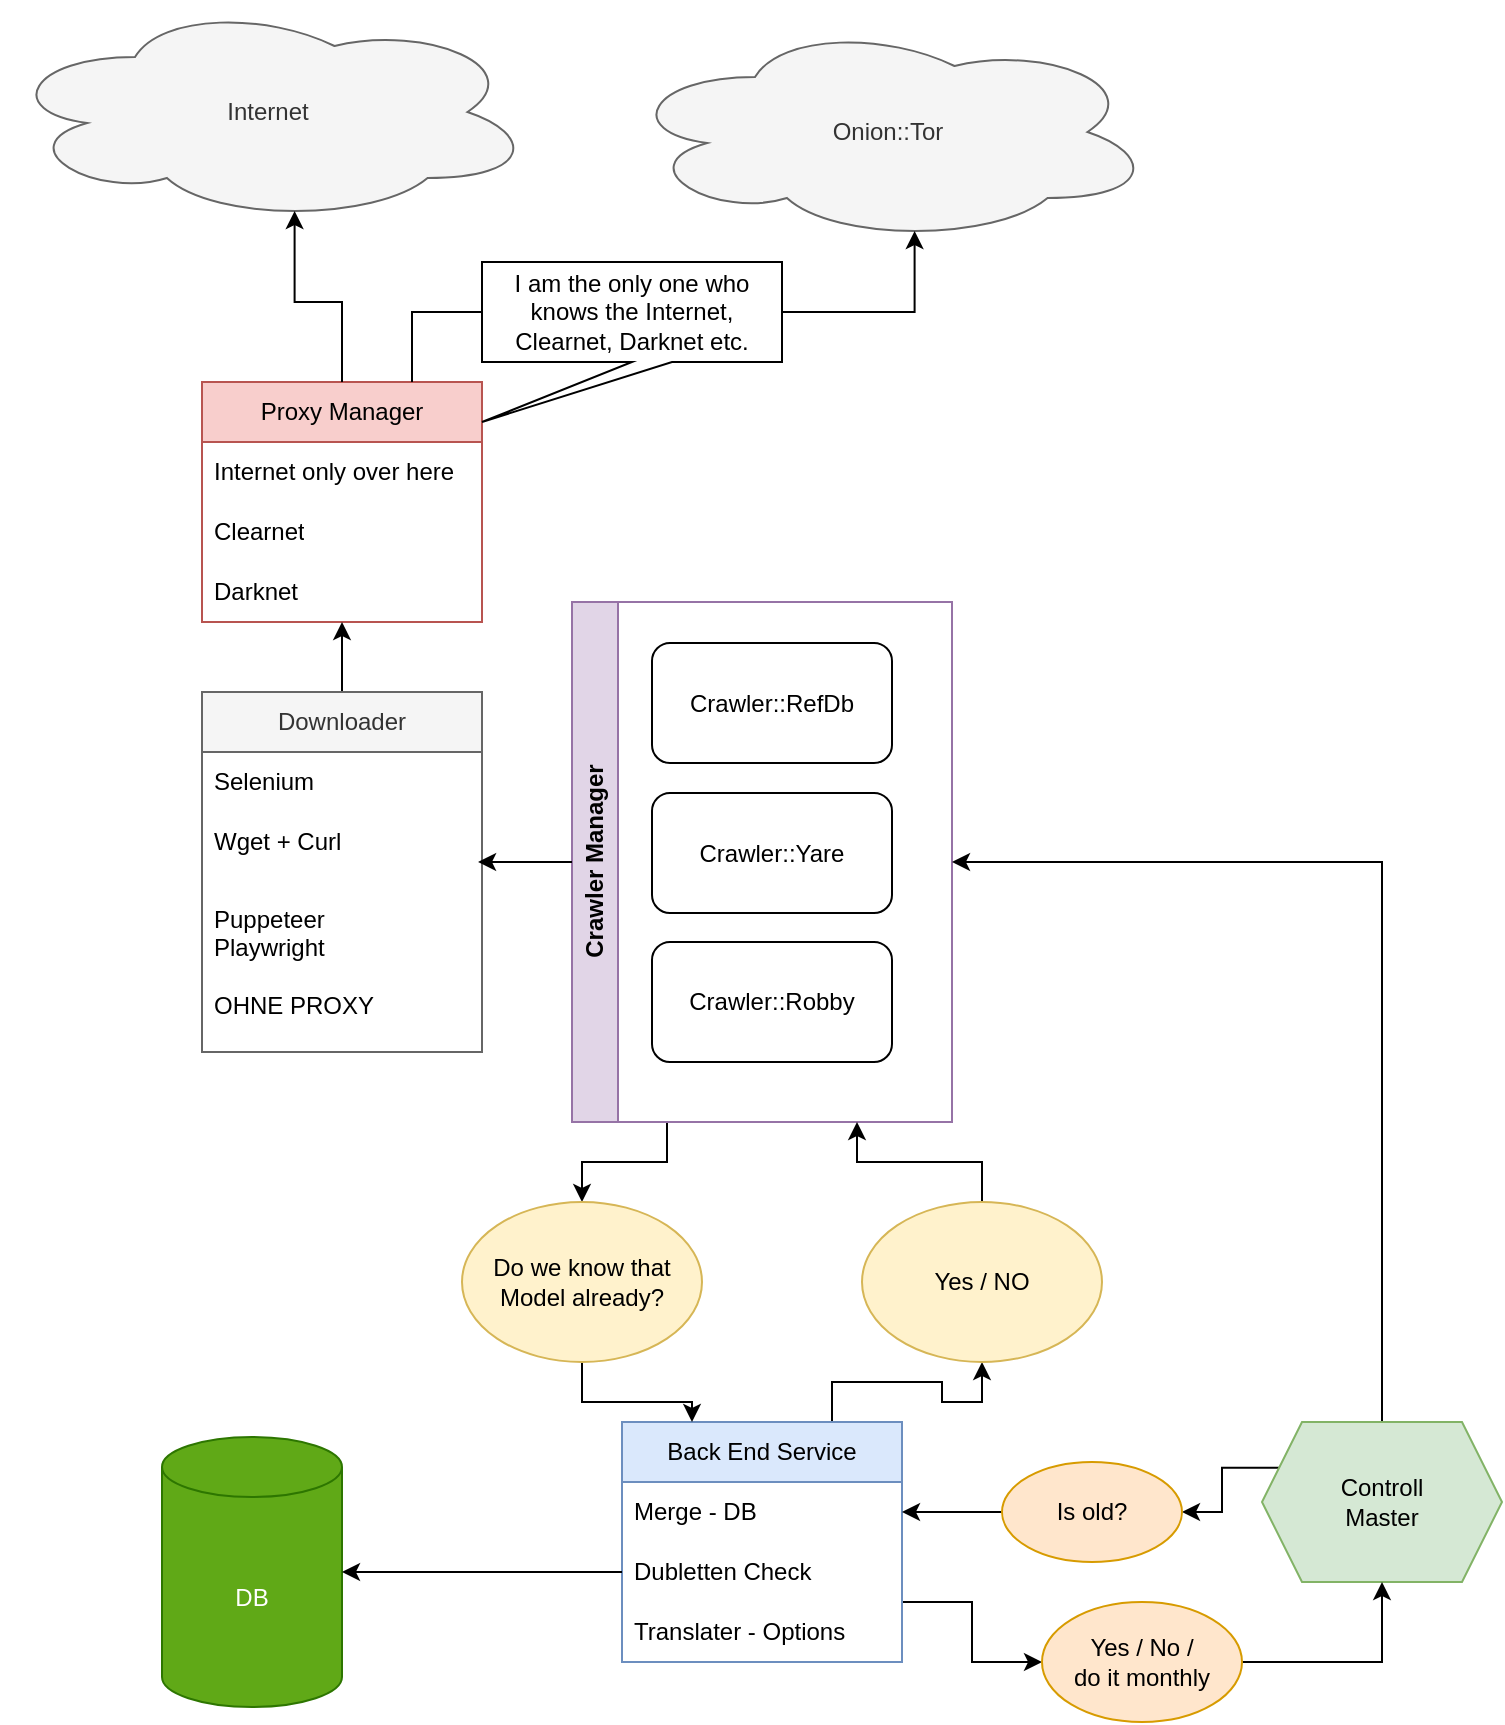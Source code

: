 <mxfile version="26.1.3">
  <diagram name="Seite-1" id="NwNv_DtoI8eIDB9_TWyP">
    <mxGraphModel dx="1434" dy="907" grid="1" gridSize="10" guides="1" tooltips="1" connect="1" arrows="1" fold="1" page="1" pageScale="1" pageWidth="827" pageHeight="1169" math="0" shadow="0">
      <root>
        <mxCell id="0" />
        <mxCell id="1" parent="0" />
        <mxCell id="ddZv8ZJ36pVtcwcPO5fA-1" value="Internet" style="ellipse;shape=cloud;whiteSpace=wrap;html=1;fillColor=#f5f5f5;fontColor=#333333;strokeColor=#666666;" parent="1" vertex="1">
          <mxGeometry x="20" y="40" width="266" height="110" as="geometry" />
        </mxCell>
        <mxCell id="ddZv8ZJ36pVtcwcPO5fA-2" value="Proxy Manager" style="swimlane;fontStyle=0;childLayout=stackLayout;horizontal=1;startSize=30;horizontalStack=0;resizeParent=1;resizeParentMax=0;resizeLast=0;collapsible=1;marginBottom=0;whiteSpace=wrap;html=1;fillColor=#f8cecc;strokeColor=#b85450;" parent="1" vertex="1">
          <mxGeometry x="120" y="230" width="140" height="120" as="geometry" />
        </mxCell>
        <mxCell id="ddZv8ZJ36pVtcwcPO5fA-3" value="Internet only over here" style="text;strokeColor=none;fillColor=none;align=left;verticalAlign=middle;spacingLeft=4;spacingRight=4;overflow=hidden;points=[[0,0.5],[1,0.5]];portConstraint=eastwest;rotatable=0;whiteSpace=wrap;html=1;" parent="ddZv8ZJ36pVtcwcPO5fA-2" vertex="1">
          <mxGeometry y="30" width="140" height="30" as="geometry" />
        </mxCell>
        <mxCell id="ddZv8ZJ36pVtcwcPO5fA-4" value="Clearnet" style="text;strokeColor=none;fillColor=none;align=left;verticalAlign=middle;spacingLeft=4;spacingRight=4;overflow=hidden;points=[[0,0.5],[1,0.5]];portConstraint=eastwest;rotatable=0;whiteSpace=wrap;html=1;" parent="ddZv8ZJ36pVtcwcPO5fA-2" vertex="1">
          <mxGeometry y="60" width="140" height="30" as="geometry" />
        </mxCell>
        <mxCell id="ddZv8ZJ36pVtcwcPO5fA-5" value="Darknet" style="text;strokeColor=none;fillColor=none;align=left;verticalAlign=middle;spacingLeft=4;spacingRight=4;overflow=hidden;points=[[0,0.5],[1,0.5]];portConstraint=eastwest;rotatable=0;whiteSpace=wrap;html=1;" parent="ddZv8ZJ36pVtcwcPO5fA-2" vertex="1">
          <mxGeometry y="90" width="140" height="30" as="geometry" />
        </mxCell>
        <mxCell id="kVSyI8q-SZEXS-Bb-WH7-1" style="edgeStyle=orthogonalEdgeStyle;rounded=0;orthogonalLoop=1;jettySize=auto;html=1;exitX=0.5;exitY=0;exitDx=0;exitDy=0;entryX=0.55;entryY=0.95;entryDx=0;entryDy=0;entryPerimeter=0;" parent="1" source="ddZv8ZJ36pVtcwcPO5fA-2" target="ddZv8ZJ36pVtcwcPO5fA-1" edge="1">
          <mxGeometry relative="1" as="geometry" />
        </mxCell>
        <mxCell id="kVSyI8q-SZEXS-Bb-WH7-6" style="edgeStyle=orthogonalEdgeStyle;rounded=0;orthogonalLoop=1;jettySize=auto;html=1;exitX=0.5;exitY=0;exitDx=0;exitDy=0;entryX=0.5;entryY=1;entryDx=0;entryDy=0;" parent="1" source="kVSyI8q-SZEXS-Bb-WH7-2" target="ddZv8ZJ36pVtcwcPO5fA-2" edge="1">
          <mxGeometry relative="1" as="geometry" />
        </mxCell>
        <mxCell id="kVSyI8q-SZEXS-Bb-WH7-2" value="Downloader" style="swimlane;fontStyle=0;childLayout=stackLayout;horizontal=1;startSize=30;horizontalStack=0;resizeParent=1;resizeParentMax=0;resizeLast=0;collapsible=1;marginBottom=0;whiteSpace=wrap;html=1;fillColor=#f5f5f5;fontColor=#333333;strokeColor=#666666;" parent="1" vertex="1">
          <mxGeometry x="120" y="385" width="140" height="180" as="geometry" />
        </mxCell>
        <mxCell id="kVSyI8q-SZEXS-Bb-WH7-3" value="Selenium" style="text;strokeColor=none;fillColor=none;align=left;verticalAlign=middle;spacingLeft=4;spacingRight=4;overflow=hidden;points=[[0,0.5],[1,0.5]];portConstraint=eastwest;rotatable=0;whiteSpace=wrap;html=1;" parent="kVSyI8q-SZEXS-Bb-WH7-2" vertex="1">
          <mxGeometry y="30" width="140" height="30" as="geometry" />
        </mxCell>
        <mxCell id="kVSyI8q-SZEXS-Bb-WH7-4" value="Wget + Curl" style="text;strokeColor=none;fillColor=none;align=left;verticalAlign=middle;spacingLeft=4;spacingRight=4;overflow=hidden;points=[[0,0.5],[1,0.5]];portConstraint=eastwest;rotatable=0;whiteSpace=wrap;html=1;" parent="kVSyI8q-SZEXS-Bb-WH7-2" vertex="1">
          <mxGeometry y="60" width="140" height="30" as="geometry" />
        </mxCell>
        <mxCell id="kVSyI8q-SZEXS-Bb-WH7-5" value="&lt;div&gt;Puppeteer&lt;/div&gt;&lt;div&gt;Playwright&lt;/div&gt;&lt;div&gt;&lt;br&gt;&lt;/div&gt;OHNE PROXY" style="text;strokeColor=none;fillColor=none;align=left;verticalAlign=middle;spacingLeft=4;spacingRight=4;overflow=hidden;points=[[0,0.5],[1,0.5]];portConstraint=eastwest;rotatable=0;whiteSpace=wrap;html=1;" parent="kVSyI8q-SZEXS-Bb-WH7-2" vertex="1">
          <mxGeometry y="90" width="140" height="90" as="geometry" />
        </mxCell>
        <mxCell id="kVSyI8q-SZEXS-Bb-WH7-34" style="edgeStyle=orthogonalEdgeStyle;rounded=0;orthogonalLoop=1;jettySize=auto;html=1;exitX=0.75;exitY=0;exitDx=0;exitDy=0;entryX=0.5;entryY=1;entryDx=0;entryDy=0;" parent="1" source="kVSyI8q-SZEXS-Bb-WH7-7" target="kVSyI8q-SZEXS-Bb-WH7-33" edge="1">
          <mxGeometry relative="1" as="geometry" />
        </mxCell>
        <mxCell id="kVSyI8q-SZEXS-Bb-WH7-48" style="edgeStyle=orthogonalEdgeStyle;rounded=0;orthogonalLoop=1;jettySize=auto;html=1;exitX=1;exitY=0.75;exitDx=0;exitDy=0;entryX=0;entryY=0.5;entryDx=0;entryDy=0;" parent="1" source="kVSyI8q-SZEXS-Bb-WH7-7" target="kVSyI8q-SZEXS-Bb-WH7-47" edge="1">
          <mxGeometry relative="1" as="geometry" />
        </mxCell>
        <mxCell id="kVSyI8q-SZEXS-Bb-WH7-7" value="Back End Service" style="swimlane;fontStyle=0;childLayout=stackLayout;horizontal=1;startSize=30;horizontalStack=0;resizeParent=1;resizeParentMax=0;resizeLast=0;collapsible=1;marginBottom=0;whiteSpace=wrap;html=1;fillColor=#dae8fc;strokeColor=#6c8ebf;" parent="1" vertex="1">
          <mxGeometry x="330" y="750" width="140" height="120" as="geometry" />
        </mxCell>
        <mxCell id="kVSyI8q-SZEXS-Bb-WH7-8" value="Merge - DB" style="text;strokeColor=none;fillColor=none;align=left;verticalAlign=middle;spacingLeft=4;spacingRight=4;overflow=hidden;points=[[0,0.5],[1,0.5]];portConstraint=eastwest;rotatable=0;whiteSpace=wrap;html=1;" parent="kVSyI8q-SZEXS-Bb-WH7-7" vertex="1">
          <mxGeometry y="30" width="140" height="30" as="geometry" />
        </mxCell>
        <mxCell id="kVSyI8q-SZEXS-Bb-WH7-9" value="Dubletten Check" style="text;strokeColor=none;fillColor=none;align=left;verticalAlign=middle;spacingLeft=4;spacingRight=4;overflow=hidden;points=[[0,0.5],[1,0.5]];portConstraint=eastwest;rotatable=0;whiteSpace=wrap;html=1;" parent="kVSyI8q-SZEXS-Bb-WH7-7" vertex="1">
          <mxGeometry y="60" width="140" height="30" as="geometry" />
        </mxCell>
        <mxCell id="kVSyI8q-SZEXS-Bb-WH7-10" value="Translater - Options" style="text;strokeColor=none;fillColor=none;align=left;verticalAlign=middle;spacingLeft=4;spacingRight=4;overflow=hidden;points=[[0,0.5],[1,0.5]];portConstraint=eastwest;rotatable=0;whiteSpace=wrap;html=1;" parent="kVSyI8q-SZEXS-Bb-WH7-7" vertex="1">
          <mxGeometry y="90" width="140" height="30" as="geometry" />
        </mxCell>
        <mxCell id="kVSyI8q-SZEXS-Bb-WH7-40" style="edgeStyle=orthogonalEdgeStyle;rounded=0;orthogonalLoop=1;jettySize=auto;html=1;exitX=0.25;exitY=1;exitDx=0;exitDy=0;entryX=0.5;entryY=0;entryDx=0;entryDy=0;" parent="1" source="kVSyI8q-SZEXS-Bb-WH7-24" target="kVSyI8q-SZEXS-Bb-WH7-25" edge="1">
          <mxGeometry relative="1" as="geometry" />
        </mxCell>
        <mxCell id="kVSyI8q-SZEXS-Bb-WH7-24" value="Crawler Manager" style="swimlane;horizontal=0;whiteSpace=wrap;html=1;fillColor=#e1d5e7;strokeColor=#9673a6;" parent="1" vertex="1">
          <mxGeometry x="305" y="340" width="190" height="260" as="geometry" />
        </mxCell>
        <mxCell id="kVSyI8q-SZEXS-Bb-WH7-21" value="Crawler::RefDb" style="rounded=1;whiteSpace=wrap;html=1;" parent="kVSyI8q-SZEXS-Bb-WH7-24" vertex="1">
          <mxGeometry x="40" y="20.5" width="120" height="60" as="geometry" />
        </mxCell>
        <mxCell id="kVSyI8q-SZEXS-Bb-WH7-22" value="Crawler::Yare" style="rounded=1;whiteSpace=wrap;html=1;" parent="kVSyI8q-SZEXS-Bb-WH7-24" vertex="1">
          <mxGeometry x="40" y="95.5" width="120" height="60" as="geometry" />
        </mxCell>
        <mxCell id="kVSyI8q-SZEXS-Bb-WH7-23" value="Crawler::Robby" style="rounded=1;whiteSpace=wrap;html=1;" parent="kVSyI8q-SZEXS-Bb-WH7-24" vertex="1">
          <mxGeometry x="40" y="170" width="120" height="60" as="geometry" />
        </mxCell>
        <mxCell id="kVSyI8q-SZEXS-Bb-WH7-31" style="edgeStyle=orthogonalEdgeStyle;rounded=0;orthogonalLoop=1;jettySize=auto;html=1;exitX=0.5;exitY=1;exitDx=0;exitDy=0;entryX=0.25;entryY=0;entryDx=0;entryDy=0;" parent="1" source="kVSyI8q-SZEXS-Bb-WH7-25" target="kVSyI8q-SZEXS-Bb-WH7-7" edge="1">
          <mxGeometry relative="1" as="geometry">
            <Array as="points">
              <mxPoint x="310" y="740" />
              <mxPoint x="365" y="740" />
            </Array>
          </mxGeometry>
        </mxCell>
        <mxCell id="kVSyI8q-SZEXS-Bb-WH7-25" value="Do we know that&lt;br&gt;Model already?" style="ellipse;whiteSpace=wrap;html=1;fillColor=#fff2cc;strokeColor=#d6b656;" parent="1" vertex="1">
          <mxGeometry x="250" y="640" width="120" height="80" as="geometry" />
        </mxCell>
        <mxCell id="kVSyI8q-SZEXS-Bb-WH7-32" style="edgeStyle=orthogonalEdgeStyle;rounded=0;orthogonalLoop=1;jettySize=auto;html=1;exitX=0;exitY=0.5;exitDx=0;exitDy=0;entryX=0.986;entryY=0.833;entryDx=0;entryDy=0;entryPerimeter=0;" parent="1" source="kVSyI8q-SZEXS-Bb-WH7-24" target="kVSyI8q-SZEXS-Bb-WH7-4" edge="1">
          <mxGeometry relative="1" as="geometry" />
        </mxCell>
        <mxCell id="kVSyI8q-SZEXS-Bb-WH7-39" style="edgeStyle=orthogonalEdgeStyle;rounded=0;orthogonalLoop=1;jettySize=auto;html=1;exitX=0.5;exitY=0;exitDx=0;exitDy=0;entryX=0.75;entryY=1;entryDx=0;entryDy=0;" parent="1" source="kVSyI8q-SZEXS-Bb-WH7-33" target="kVSyI8q-SZEXS-Bb-WH7-24" edge="1">
          <mxGeometry relative="1" as="geometry" />
        </mxCell>
        <mxCell id="kVSyI8q-SZEXS-Bb-WH7-33" value="Yes / NO" style="ellipse;whiteSpace=wrap;html=1;fillColor=#fff2cc;strokeColor=#d6b656;" parent="1" vertex="1">
          <mxGeometry x="450" y="640" width="120" height="80" as="geometry" />
        </mxCell>
        <mxCell id="kVSyI8q-SZEXS-Bb-WH7-43" style="edgeStyle=orthogonalEdgeStyle;rounded=0;orthogonalLoop=1;jettySize=auto;html=1;exitX=0.5;exitY=0;exitDx=0;exitDy=0;entryX=1;entryY=0.5;entryDx=0;entryDy=0;" parent="1" source="kVSyI8q-SZEXS-Bb-WH7-41" target="kVSyI8q-SZEXS-Bb-WH7-24" edge="1">
          <mxGeometry relative="1" as="geometry" />
        </mxCell>
        <mxCell id="kVSyI8q-SZEXS-Bb-WH7-45" style="edgeStyle=orthogonalEdgeStyle;rounded=0;orthogonalLoop=1;jettySize=auto;html=1;exitX=0;exitY=0.25;exitDx=0;exitDy=0;entryX=1;entryY=0.5;entryDx=0;entryDy=0;" parent="1" source="kVSyI8q-SZEXS-Bb-WH7-41" target="kVSyI8q-SZEXS-Bb-WH7-44" edge="1">
          <mxGeometry relative="1" as="geometry" />
        </mxCell>
        <mxCell id="kVSyI8q-SZEXS-Bb-WH7-41" value="Controll&lt;br&gt;Master" style="shape=hexagon;perimeter=hexagonPerimeter2;whiteSpace=wrap;html=1;fixedSize=1;fillColor=#d5e8d4;strokeColor=#82b366;" parent="1" vertex="1">
          <mxGeometry x="650" y="750" width="120" height="80" as="geometry" />
        </mxCell>
        <mxCell id="kVSyI8q-SZEXS-Bb-WH7-46" style="edgeStyle=orthogonalEdgeStyle;rounded=0;orthogonalLoop=1;jettySize=auto;html=1;exitX=0;exitY=0.5;exitDx=0;exitDy=0;entryX=1;entryY=0.5;entryDx=0;entryDy=0;" parent="1" source="kVSyI8q-SZEXS-Bb-WH7-44" target="kVSyI8q-SZEXS-Bb-WH7-8" edge="1">
          <mxGeometry relative="1" as="geometry" />
        </mxCell>
        <mxCell id="kVSyI8q-SZEXS-Bb-WH7-44" value="Is old?" style="ellipse;whiteSpace=wrap;html=1;fillColor=#ffe6cc;strokeColor=#d79b00;" parent="1" vertex="1">
          <mxGeometry x="520" y="770" width="90" height="50" as="geometry" />
        </mxCell>
        <mxCell id="kVSyI8q-SZEXS-Bb-WH7-49" style="edgeStyle=orthogonalEdgeStyle;rounded=0;orthogonalLoop=1;jettySize=auto;html=1;exitX=1;exitY=0.5;exitDx=0;exitDy=0;entryX=0.5;entryY=1;entryDx=0;entryDy=0;" parent="1" source="kVSyI8q-SZEXS-Bb-WH7-47" target="kVSyI8q-SZEXS-Bb-WH7-41" edge="1">
          <mxGeometry relative="1" as="geometry" />
        </mxCell>
        <mxCell id="kVSyI8q-SZEXS-Bb-WH7-47" value="Yes / No / &lt;br&gt;do it monthly" style="ellipse;whiteSpace=wrap;html=1;fillColor=#ffe6cc;strokeColor=#d79b00;" parent="1" vertex="1">
          <mxGeometry x="540" y="840" width="100" height="60" as="geometry" />
        </mxCell>
        <mxCell id="kVSyI8q-SZEXS-Bb-WH7-50" value="Onion::Tor" style="ellipse;shape=cloud;whiteSpace=wrap;html=1;fillColor=#f5f5f5;fontColor=#333333;strokeColor=#666666;" parent="1" vertex="1">
          <mxGeometry x="330" y="50" width="266" height="110" as="geometry" />
        </mxCell>
        <mxCell id="kVSyI8q-SZEXS-Bb-WH7-52" style="edgeStyle=orthogonalEdgeStyle;rounded=0;orthogonalLoop=1;jettySize=auto;html=1;exitX=0.75;exitY=0;exitDx=0;exitDy=0;entryX=0.55;entryY=0.95;entryDx=0;entryDy=0;entryPerimeter=0;" parent="1" source="ddZv8ZJ36pVtcwcPO5fA-2" target="kVSyI8q-SZEXS-Bb-WH7-50" edge="1">
          <mxGeometry relative="1" as="geometry" />
        </mxCell>
        <mxCell id="kVSyI8q-SZEXS-Bb-WH7-53" value="DB" style="shape=cylinder3;whiteSpace=wrap;html=1;boundedLbl=1;backgroundOutline=1;size=15;fillColor=#60a917;fontColor=#ffffff;strokeColor=#2D7600;" parent="1" vertex="1">
          <mxGeometry x="100" y="757.5" width="90" height="135" as="geometry" />
        </mxCell>
        <mxCell id="kVSyI8q-SZEXS-Bb-WH7-54" style="edgeStyle=orthogonalEdgeStyle;rounded=0;orthogonalLoop=1;jettySize=auto;html=1;exitX=0;exitY=0.5;exitDx=0;exitDy=0;" parent="1" source="kVSyI8q-SZEXS-Bb-WH7-9" target="kVSyI8q-SZEXS-Bb-WH7-53" edge="1">
          <mxGeometry relative="1" as="geometry" />
        </mxCell>
        <mxCell id="kVSyI8q-SZEXS-Bb-WH7-55" value="I am the only one who &lt;br&gt;knows the Internet, Clearnet, Darknet etc." style="shape=callout;whiteSpace=wrap;html=1;perimeter=calloutPerimeter;position2=0;" parent="1" vertex="1">
          <mxGeometry x="260" y="170" width="150" height="80" as="geometry" />
        </mxCell>
      </root>
    </mxGraphModel>
  </diagram>
</mxfile>
